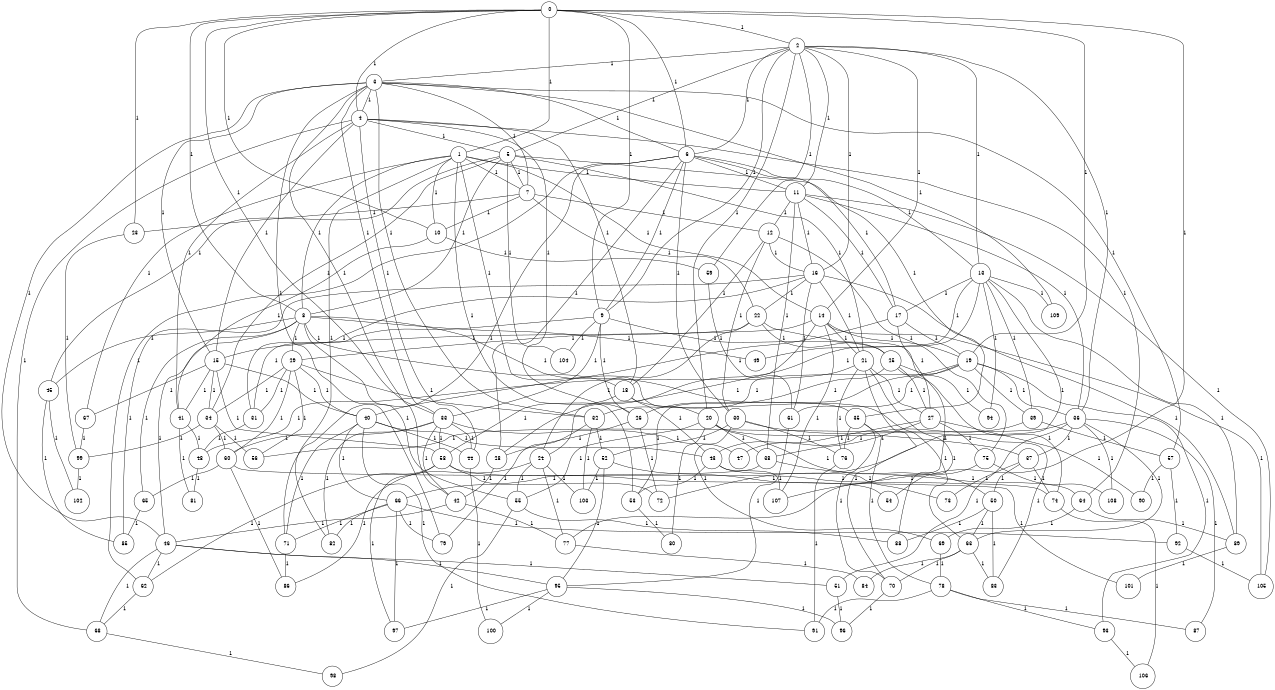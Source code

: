 graph G {
size="8.5,11;"
ratio = "expand;"
fixedsize="true;"
overlap="scale;"
node[shape=circle,width=.12,hight=.12,fontsize=12]
edge[fontsize=12]

0[label=" 0" color=black, pos="1.9581775,0.16506956!"];
1[label=" 1" color=black, pos="1.4978646,0.61750902!"];
2[label=" 2" color=black, pos="0.32973679,1.1782244!"];
3[label=" 3" color=black, pos="1.1609386,0.51189825!"];
4[label=" 4" color=black, pos="0.54350488,1.5249373!"];
5[label=" 5" color=black, pos="1.8513051,0.54888505!"];
6[label=" 6" color=black, pos="2.2628717,2.2915378!"];
7[label=" 7" color=black, pos="2.0848122,1.6236322!"];
8[label=" 8" color=black, pos="0.42769835,1.3852818!"];
9[label=" 9" color=black, pos="0.10718143,2.7369849!"];
10[label=" 10" color=black, pos="0.14213277,2.3177066!"];
11[label=" 11" color=black, pos="2.6178867,2.7530166!"];
12[label=" 12" color=black, pos="0.79519004,1.6268021!"];
13[label=" 13" color=black, pos="2.3304675,2.5100357!"];
14[label=" 14" color=black, pos="2.7846705,2.6205246!"];
15[label=" 15" color=black, pos="1.4937077,0.9124725!"];
16[label=" 16" color=black, pos="2.0328584,1.8469689!"];
17[label=" 17" color=black, pos="0.30054518,1.5769581!"];
18[label=" 18" color=black, pos="0.4991632,2.7457493!"];
19[label=" 19" color=black, pos="1.7242696,1.2784415!"];
20[label=" 20" color=black, pos="2.7767197,0.16595479!"];
21[label=" 21" color=black, pos="0.080930718,0.70052645!"];
22[label=" 22" color=black, pos="0.47756398,2.735084!"];
23[label=" 23" color=black, pos="2.5652077,0.89267769!"];
24[label=" 24" color=black, pos="1.9453108,0.73810598!"];
25[label=" 25" color=black, pos="0.32360049,0.68853395!"];
26[label=" 26" color=black, pos="2.2097288,1.9398136!"];
27[label=" 27" color=black, pos="2.9330491,2.453458!"];
28[label=" 28" color=black, pos="1.1234986,1.816956!"];
29[label=" 29" color=black, pos="1.2954032,0.070030551!"];
30[label=" 30" color=black, pos="1.8385335,0.74423885!"];
31[label=" 31" color=black, pos="2.452671,1.0018073!"];
32[label=" 32" color=black, pos="2.3765632,0.64383789!"];
33[label=" 33" color=black, pos="0.054977321,2.5229274!"];
34[label=" 34" color=black, pos="2.7666551,1.1987044!"];
35[label=" 35" color=black, pos="2.680996,1.4094729!"];
36[label=" 36" color=black, pos="0.27157511,1.0089239!"];
37[label=" 37" color=black, pos="1.7439114,0.33994551!"];
38[label=" 38" color=black, pos="0.88406896,1.986186!"];
39[label=" 39" color=black, pos="1.7211009,1.7347219!"];
40[label=" 40" color=black, pos="2.7279066,2.7978278!"];
41[label=" 41" color=black, pos="1.7109316,1.0475899!"];
42[label=" 42" color=black, pos="2.7834961,0.1772908!"];
43[label=" 43" color=black, pos="2.8984567,1.2689866!"];
44[label=" 44" color=black, pos="1.8131926,1.7370101!"];
45[label=" 45" color=black, pos="2.3568648,2.1395488!"];
46[label=" 46" color=black, pos="0.16114001,2.5776738!"];
47[label=" 47" color=black, pos="1.113728,1.979905!"];
48[label=" 48" color=black, pos="0.69095547,2.6245185!"];
49[label=" 49" color=black, pos="1.0984879,2.8794738!"];
50[label=" 50" color=black, pos="1.9184028,0.34647599!"];
51[label=" 51" color=black, pos="1.6435283,1.9868913!"];
52[label=" 52" color=black, pos="1.893373,2.0138249!"];
53[label=" 53" color=black, pos="0.80085707,2.4911716!"];
54[label=" 54" color=black, pos="2.2791084,0.84423799!"];
55[label=" 55" color=black, pos="1.3812411,0.23447106!"];
56[label=" 56" color=black, pos="1.6018758,1.4740837!"];
57[label=" 57" color=black, pos="0.53109795,2.5823476!"];
58[label=" 58" color=black, pos="2.410322,0.26636019!"];
59[label=" 59" color=black, pos="2.5442862,1.5105712!"];
60[label=" 60" color=black, pos="0.97715291,1.6878971!"];
61[label=" 61" color=black, pos="2.6777697,1.740007!"];
62[label=" 62" color=black, pos="2.2479142,0.34971458!"];
63[label=" 63" color=black, pos="2.408388,1.7013519!"];
64[label=" 64" color=black, pos="0.44317518,2.7106275!"];
65[label=" 65" color=black, pos="1.5289931,1.4237738!"];
66[label=" 66" color=black, pos="2.2217988,0.99316541!"];
67[label=" 67" color=black, pos="2.9433855,2.2037442!"];
68[label=" 68" color=black, pos="0.028132676,0.69854839!"];
69[label=" 69" color=black, pos="0.070709966,0.6627805!"];
70[label=" 70" color=black, pos="1.0228005,1.9477794!"];
71[label=" 71" color=black, pos="1.5966807,0.44145232!"];
72[label=" 72" color=black, pos="2.8245669,2.014129!"];
73[label=" 73" color=black, pos="2.4450549,0.29287505!"];
74[label=" 74" color=black, pos="1.1280369,1.4329387!"];
75[label=" 75" color=black, pos="1.7897771,0.99196084!"];
76[label=" 76" color=black, pos="2.5283242,1.5238121!"];
77[label=" 77" color=black, pos="0.12906467,1.9176582!"];
78[label=" 78" color=black, pos="2.1990877,1.5830536!"];
79[label=" 79" color=black, pos="0.51456897,0.83562434!"];
80[label=" 80" color=black, pos="1.1765858,0.69269583!"];
81[label=" 81" color=black, pos="0.28765626,0.28849442!"];
82[label=" 82" color=black, pos="0.27161134,1.4871156!"];
83[label=" 83" color=black, pos="2.358116,2.8792982!"];
84[label=" 84" color=black, pos="2.1695857,0.48547428!"];
85[label=" 85" color=black, pos="0.58970293,0.45051548!"];
86[label=" 86" color=black, pos="1.2685702,1.5845591!"];
87[label=" 87" color=black, pos="2.0580751,1.122275!"];
88[label=" 88" color=black, pos="1.2699368,0.85630157!"];
89[label=" 89" color=black, pos="1.8005417,1.9732862!"];
90[label=" 90" color=black, pos="0.86622911,1.1335415!"];
91[label=" 91" color=black, pos="2.9394782,0.11078528!"];
92[label=" 92" color=black, pos="0.41594996,1.4077143!"];
93[label=" 93" color=black, pos="1.9993921,2.7944435!"];
94[label=" 94" color=black, pos="2.8917989,1.0511014!"];
95[label=" 95" color=black, pos="1.799186,0.18453481!"];
96[label=" 96" color=black, pos="2.9883473,1.6267159!"];
97[label=" 97" color=black, pos="2.1856324,2.8610421!"];
98[label=" 98" color=black, pos="1.0604039,2.2762066!"];
99[label=" 99" color=black, pos="0.0074232728,0.10894606!"];
100[label=" 100" color=black, pos="0.98325146,2.4290261!"];
101[label=" 101" color=black, pos="1.3748901,0.25060582!"];
102[label=" 102" color=black, pos="2.6024722,2.2165629!"];
103[label=" 103" color=black, pos="2.4750837,1.4707811!"];
104[label=" 104" color=black, pos="1.4419341,2.25232!"];
105[label=" 105" color=black, pos="0.69749901,0.67942793!"];
106[label=" 106" color=black, pos="2.1079458,2.757785!"];
107[label=" 107" color=black, pos="1.3426264,2.5387423!"];
108[label=" 108" color=black, pos="1.3833914,2.3085214!"];
109[label=" 109" color=black, pos="2.191238,1.0249704!"];
0--1[label="1"]
0--2[label="1"]
0--4[label="1"]
0--6[label="1"]
0--8[label="1"]
0--9[label="1"]
0--10[label="1"]
0--19[label="1"]
0--23[label="1"]
0--33[label="1"]
0--54[label="1"]
1--7[label="1"]
1--8[label="1"]
1--10[label="1"]
1--11[label="1"]
1--14[label="1"]
1--20[label="1"]
1--53[label="1"]
1--67[label="1"]
1--82[label="1"]
2--3[label="1"]
2--5[label="1"]
2--6[label="1"]
2--9[label="1"]
2--11[label="1"]
2--13[label="1"]
2--14[label="1"]
2--16[label="1"]
2--20[label="1"]
2--36[label="1"]
2--59[label="1"]
3--4[label="1"]
3--6[label="1"]
3--7[label="1"]
3--15[label="1"]
3--32[label="1"]
3--33[label="1"]
3--42[label="1"]
3--46[label="1"]
3--57[label="1"]
3--79[label="1"]
3--109[label="1"]
4--5[label="1"]
4--15[label="1"]
4--18[label="1"]
4--26[label="1"]
4--41[label="1"]
4--44[label="1"]
4--64[label="1"]
4--68[label="1"]
5--7[label="1"]
5--8[label="1"]
5--21[label="1"]
5--34[label="1"]
5--35[label="1"]
5--45[label="1"]
5--104[label="1"]
6--9[label="1"]
6--11[label="1"]
6--13[label="1"]
6--17[label="1"]
6--28[label="1"]
6--30[label="1"]
6--62[label="1"]
6--71[label="1"]
7--10[label="1"]
7--12[label="1"]
7--22[label="1"]
7--23[label="1"]
8--18[label="1"]
8--29[label="1"]
8--35[label="1"]
8--45[label="1"]
8--46[label="1"]
8--49[label="1"]
8--55[label="1"]
8--65[label="1"]
9--25[label="1"]
9--26[label="1"]
9--31[label="1"]
9--33[label="1"]
9--104[label="1"]
10--41[label="1"]
10--59[label="1"]
11--12[label="1"]
11--16[label="1"]
11--17[label="1"]
11--36[label="1"]
11--38[label="1"]
11--105[label="1"]
12--16[label="1"]
12--18[label="1"]
12--30[label="1"]
12--75[label="1"]
13--17[label="1"]
13--28[label="1"]
13--39[label="1"]
13--49[label="1"]
13--72[label="1"]
13--89[label="1"]
13--94[label="1"]
13--109[label="1"]
14--15[label="1"]
14--19[label="1"]
14--21[label="1"]
14--24[label="1"]
14--105[label="1"]
14--107[label="1"]
15--34[label="1"]
15--40[label="1"]
15--41[label="1"]
15--58[label="1"]
15--67[label="1"]
16--21[label="1"]
16--22[label="1"]
16--31[label="1"]
16--61[label="1"]
16--85[label="1"]
16--89[label="1"]
17--19[label="1"]
17--27[label="1"]
17--40[label="1"]
18--43[label="1"]
18--58[label="1"]
18--63[label="1"]
19--32[label="1"]
19--36[label="1"]
19--39[label="1"]
19--53[label="1"]
19--61[label="1"]
19--93[label="1"]
20--37[label="1"]
20--38[label="1"]
20--50[label="1"]
20--55[label="1"]
20--80[label="1"]
21--27[label="1"]
21--48[label="1"]
21--70[label="1"]
21--76[label="1"]
21--88[label="1"]
22--24[label="1"]
22--25[label="1"]
22--29[label="1"]
22--77[label="1"]
23--99[label="1"]
24--55[label="1"]
24--77[label="1"]
24--86[label="1"]
24--103[label="1"]
25--26[label="1"]
25--27[label="1"]
25--74[label="1"]
25--94[label="1"]
26--28[label="1"]
26--72[label="1"]
27--38[label="1"]
27--43[label="1"]
27--75[label="1"]
27--90[label="1"]
28--42[label="1"]
29--31[label="1"]
29--32[label="1"]
29--34[label="1"]
29--40[label="1"]
29--56[label="1"]
29--60[label="1"]
30--52[label="1"]
30--69[label="1"]
30--76[label="1"]
30--83[label="1"]
31--48[label="1"]
32--52[label="1"]
32--79[label="1"]
32--103[label="1"]
33--42[label="1"]
33--44[label="1"]
33--47[label="1"]
33--58[label="1"]
33--60[label="1"]
33--82[label="1"]
34--56[label="1"]
34--60[label="1"]
34--99[label="1"]
35--70[label="1"]
35--76[label="1"]
35--78[label="1"]
36--37[label="1"]
36--51[label="1"]
36--56[label="1"]
36--63[label="1"]
36--87[label="1"]
36--108[label="1"]
37--50[label="1"]
37--73[label="1"]
37--74[label="1"]
38--64[label="1"]
38--66[label="1"]
39--47[label="1"]
39--57[label="1"]
40--43[label="1"]
40--44[label="1"]
40--66[label="1"]
40--71[label="1"]
40--91[label="1"]
41--48[label="1"]
41--81[label="1"]
42--46[label="1"]
42--77[label="1"]
43--53[label="1"]
43--73[label="1"]
43--107[label="1"]
44--100[label="1"]
45--85[label="1"]
45--102[label="1"]
46--51[label="1"]
46--62[label="1"]
46--68[label="1"]
46--95[label="1"]
48--81[label="1"]
50--63[label="1"]
50--83[label="1"]
50--88[label="1"]
51--96[label="1"]
52--54[label="1"]
52--95[label="1"]
52--103[label="1"]
53--80[label="1"]
55--88[label="1"]
55--98[label="1"]
57--90[label="1"]
57--92[label="1"]
58--62[label="1"]
58--72[label="1"]
58--97[label="1"]
58--101[label="1"]
59--61[label="1"]
60--65[label="1"]
60--74[label="1"]
60--86[label="1"]
61--95[label="1"]
62--68[label="1"]
63--70[label="1"]
63--83[label="1"]
63--84[label="1"]
64--69[label="1"]
64--89[label="1"]
65--85[label="1"]
66--71[label="1"]
66--79[label="1"]
66--82[label="1"]
66--92[label="1"]
66--97[label="1"]
67--99[label="1"]
68--98[label="1"]
69--78[label="1"]
70--96[label="1"]
71--86[label="1"]
74--106[label="1"]
75--107[label="1"]
75--108[label="1"]
76--91[label="1"]
77--84[label="1"]
78--87[label="1"]
78--91[label="1"]
78--93[label="1"]
89--101[label="1"]
92--105[label="1"]
93--106[label="1"]
95--96[label="1"]
95--97[label="1"]
95--100[label="1"]
99--102[label="1"]

}
